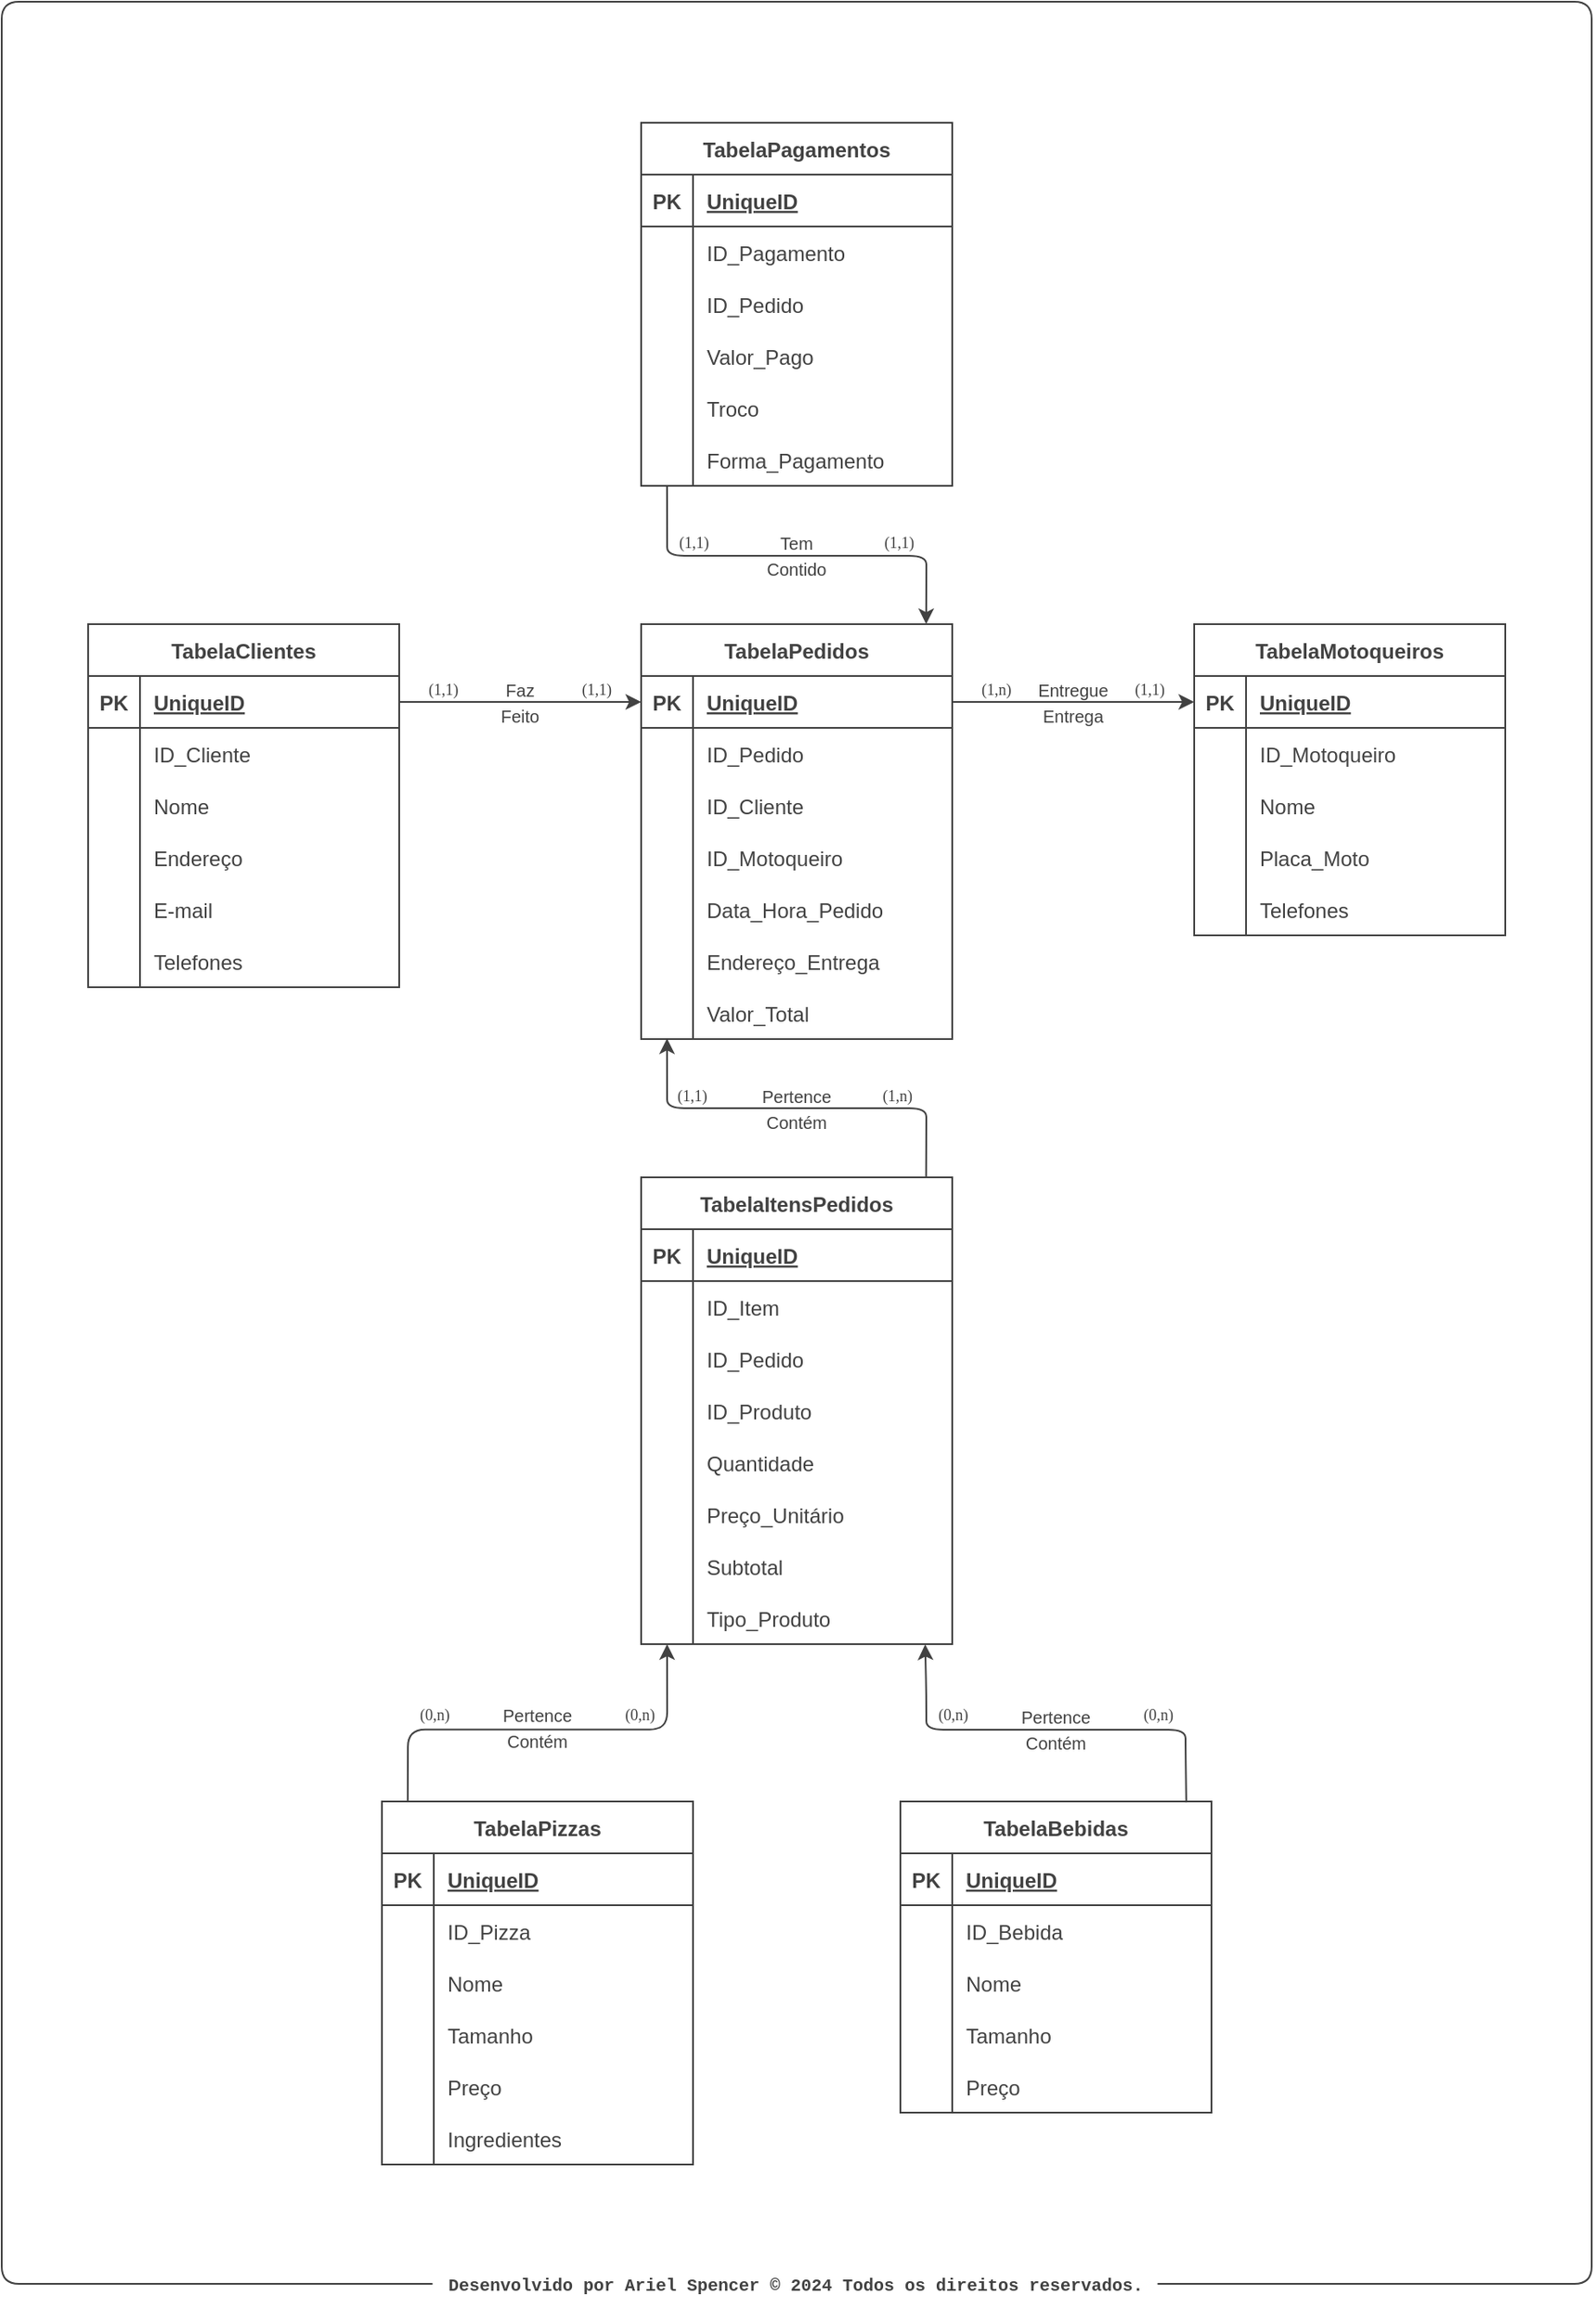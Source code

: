 <mxfile>
    <diagram id="pfe83U1tv4UcQ53a1Shp" name="Página-1">
        <mxGraphModel dx="304" dy="172" grid="1" gridSize="10" guides="1" tooltips="1" connect="1" arrows="1" fold="1" page="1" pageScale="1" pageWidth="1600" pageHeight="900" background="#ffffff" math="0" shadow="0">
            <root>
                <mxCell id="0"/>
                <mxCell id="1" parent="0"/>
                <mxCell id="167" value="TabelaPedidos" style="shape=table;startSize=30;container=1;collapsible=1;childLayout=tableLayout;fixedRows=1;rowLines=0;fontStyle=1;align=center;resizeLast=1;strokeColor=#424242;fillColor=#FFFFFF;fontColor=#424242;" parent="1" vertex="1">
                    <mxGeometry x="710" y="620.02" width="180" height="240" as="geometry">
                        <mxRectangle x="890" y="420" width="70" height="30" as="alternateBounds"/>
                    </mxGeometry>
                </mxCell>
                <mxCell id="168" value="" style="shape=tableRow;horizontal=0;startSize=0;swimlaneHead=0;swimlaneBody=0;fillColor=none;collapsible=0;dropTarget=0;points=[[0,0.5],[1,0.5]];portConstraint=eastwest;top=0;left=0;right=0;bottom=1;strokeColor=#424242;" parent="167" vertex="1">
                    <mxGeometry y="30" width="180" height="30" as="geometry"/>
                </mxCell>
                <mxCell id="169" value="PK" style="shape=partialRectangle;connectable=0;fillColor=none;top=0;left=0;bottom=0;right=0;fontStyle=1;overflow=hidden;strokeColor=#424242;fontColor=#424242;" parent="168" vertex="1">
                    <mxGeometry width="30" height="30" as="geometry">
                        <mxRectangle width="30" height="30" as="alternateBounds"/>
                    </mxGeometry>
                </mxCell>
                <mxCell id="170" value="UniqueID" style="shape=partialRectangle;connectable=0;fillColor=none;top=0;left=0;bottom=0;right=0;align=left;spacingLeft=6;fontStyle=5;overflow=hidden;strokeColor=#424242;fontColor=#424242;" parent="168" vertex="1">
                    <mxGeometry x="30" width="150" height="30" as="geometry">
                        <mxRectangle width="150" height="30" as="alternateBounds"/>
                    </mxGeometry>
                </mxCell>
                <mxCell id="171" value="" style="shape=tableRow;horizontal=0;startSize=0;swimlaneHead=0;swimlaneBody=0;fillColor=none;collapsible=0;dropTarget=0;points=[[0,0.5],[1,0.5]];portConstraint=eastwest;top=0;left=0;right=0;bottom=0;strokeColor=#424242;" parent="167" vertex="1">
                    <mxGeometry y="60" width="180" height="30" as="geometry"/>
                </mxCell>
                <mxCell id="172" value="" style="shape=partialRectangle;connectable=0;fillColor=none;top=0;left=0;bottom=0;right=0;editable=1;overflow=hidden;strokeColor=#424242;fontColor=#424242;" parent="171" vertex="1">
                    <mxGeometry width="30" height="30" as="geometry">
                        <mxRectangle width="30" height="30" as="alternateBounds"/>
                    </mxGeometry>
                </mxCell>
                <mxCell id="173" value="ID_Pedido" style="shape=partialRectangle;connectable=0;fillColor=none;top=0;left=0;bottom=0;right=0;align=left;spacingLeft=6;overflow=hidden;strokeColor=#424242;fontColor=#424242;" parent="171" vertex="1">
                    <mxGeometry x="30" width="150" height="30" as="geometry">
                        <mxRectangle width="150" height="30" as="alternateBounds"/>
                    </mxGeometry>
                </mxCell>
                <mxCell id="174" value="" style="shape=tableRow;horizontal=0;startSize=0;swimlaneHead=0;swimlaneBody=0;fillColor=none;collapsible=0;dropTarget=0;points=[[0,0.5],[1,0.5]];portConstraint=eastwest;top=0;left=0;right=0;bottom=0;strokeColor=#424242;" parent="167" vertex="1">
                    <mxGeometry y="90" width="180" height="30" as="geometry"/>
                </mxCell>
                <mxCell id="175" value="" style="shape=partialRectangle;connectable=0;fillColor=none;top=0;left=0;bottom=0;right=0;editable=1;overflow=hidden;strokeColor=#424242;fontColor=#424242;" parent="174" vertex="1">
                    <mxGeometry width="30" height="30" as="geometry">
                        <mxRectangle width="30" height="30" as="alternateBounds"/>
                    </mxGeometry>
                </mxCell>
                <mxCell id="176" value="ID_Cliente" style="shape=partialRectangle;connectable=0;fillColor=none;top=0;left=0;bottom=0;right=0;align=left;spacingLeft=6;overflow=hidden;strokeColor=#424242;fontColor=#424242;" parent="174" vertex="1">
                    <mxGeometry x="30" width="150" height="30" as="geometry">
                        <mxRectangle width="150" height="30" as="alternateBounds"/>
                    </mxGeometry>
                </mxCell>
                <mxCell id="177" value="" style="shape=tableRow;horizontal=0;startSize=0;swimlaneHead=0;swimlaneBody=0;fillColor=none;collapsible=0;dropTarget=0;points=[[0,0.5],[1,0.5]];portConstraint=eastwest;top=0;left=0;right=0;bottom=0;strokeColor=#424242;" parent="167" vertex="1">
                    <mxGeometry y="120" width="180" height="30" as="geometry"/>
                </mxCell>
                <mxCell id="178" value="" style="shape=partialRectangle;connectable=0;fillColor=none;top=0;left=0;bottom=0;right=0;editable=1;overflow=hidden;strokeColor=#424242;fontColor=#424242;" parent="177" vertex="1">
                    <mxGeometry width="30" height="30" as="geometry">
                        <mxRectangle width="30" height="30" as="alternateBounds"/>
                    </mxGeometry>
                </mxCell>
                <mxCell id="179" value="ID_Motoqueiro" style="shape=partialRectangle;connectable=0;fillColor=none;top=0;left=0;bottom=0;right=0;align=left;spacingLeft=6;overflow=hidden;strokeColor=#424242;fontColor=#424242;" parent="177" vertex="1">
                    <mxGeometry x="30" width="150" height="30" as="geometry">
                        <mxRectangle width="150" height="30" as="alternateBounds"/>
                    </mxGeometry>
                </mxCell>
                <mxCell id="180" style="shape=tableRow;horizontal=0;startSize=0;swimlaneHead=0;swimlaneBody=0;fillColor=none;collapsible=0;dropTarget=0;points=[[0,0.5],[1,0.5]];portConstraint=eastwest;top=0;left=0;right=0;bottom=0;strokeColor=#424242;" parent="167" vertex="1">
                    <mxGeometry y="150" width="180" height="30" as="geometry"/>
                </mxCell>
                <mxCell id="181" style="shape=partialRectangle;connectable=0;fillColor=none;top=0;left=0;bottom=0;right=0;editable=1;overflow=hidden;strokeColor=#424242;fontColor=#424242;" parent="180" vertex="1">
                    <mxGeometry width="30" height="30" as="geometry">
                        <mxRectangle width="30" height="30" as="alternateBounds"/>
                    </mxGeometry>
                </mxCell>
                <mxCell id="182" value="Data_Hora_Pedido" style="shape=partialRectangle;connectable=0;fillColor=none;top=0;left=0;bottom=0;right=0;align=left;spacingLeft=6;overflow=hidden;strokeColor=#424242;fontColor=#424242;" parent="180" vertex="1">
                    <mxGeometry x="30" width="150" height="30" as="geometry">
                        <mxRectangle width="150" height="30" as="alternateBounds"/>
                    </mxGeometry>
                </mxCell>
                <mxCell id="183" style="shape=tableRow;horizontal=0;startSize=0;swimlaneHead=0;swimlaneBody=0;fillColor=none;collapsible=0;dropTarget=0;points=[[0,0.5],[1,0.5]];portConstraint=eastwest;top=0;left=0;right=0;bottom=0;strokeColor=#424242;" parent="167" vertex="1">
                    <mxGeometry y="180" width="180" height="30" as="geometry"/>
                </mxCell>
                <mxCell id="184" style="shape=partialRectangle;connectable=0;fillColor=none;top=0;left=0;bottom=0;right=0;editable=1;overflow=hidden;strokeColor=#424242;fontColor=#424242;" parent="183" vertex="1">
                    <mxGeometry width="30" height="30" as="geometry">
                        <mxRectangle width="30" height="30" as="alternateBounds"/>
                    </mxGeometry>
                </mxCell>
                <mxCell id="185" value="Endereço_Entrega" style="shape=partialRectangle;connectable=0;fillColor=none;top=0;left=0;bottom=0;right=0;align=left;spacingLeft=6;overflow=hidden;strokeColor=#424242;fontColor=#424242;" parent="183" vertex="1">
                    <mxGeometry x="30" width="150" height="30" as="geometry">
                        <mxRectangle width="150" height="30" as="alternateBounds"/>
                    </mxGeometry>
                </mxCell>
                <mxCell id="186" style="shape=tableRow;horizontal=0;startSize=0;swimlaneHead=0;swimlaneBody=0;fillColor=none;collapsible=0;dropTarget=0;points=[[0,0.5],[1,0.5]];portConstraint=eastwest;top=0;left=0;right=0;bottom=0;strokeColor=#424242;" parent="167" vertex="1">
                    <mxGeometry y="210" width="180" height="30" as="geometry"/>
                </mxCell>
                <mxCell id="187" style="shape=partialRectangle;connectable=0;fillColor=none;top=0;left=0;bottom=0;right=0;editable=1;overflow=hidden;strokeColor=#424242;fontColor=#424242;" parent="186" vertex="1">
                    <mxGeometry width="30" height="30" as="geometry">
                        <mxRectangle width="30" height="30" as="alternateBounds"/>
                    </mxGeometry>
                </mxCell>
                <mxCell id="188" value="Valor_Total" style="shape=partialRectangle;connectable=0;fillColor=none;top=0;left=0;bottom=0;right=0;align=left;spacingLeft=6;overflow=hidden;strokeColor=#424242;fontColor=#424242;" parent="186" vertex="1">
                    <mxGeometry x="30" width="150" height="30" as="geometry">
                        <mxRectangle width="150" height="30" as="alternateBounds"/>
                    </mxGeometry>
                </mxCell>
                <mxCell id="189" value="TabelaClientes" style="shape=table;startSize=30;container=1;collapsible=1;childLayout=tableLayout;fixedRows=1;rowLines=0;fontStyle=1;align=center;resizeLast=1;strokeColor=#424242;fillColor=#FFFFFF;fontColor=#424242;" parent="1" vertex="1">
                    <mxGeometry x="390" y="620.02" width="180" height="210" as="geometry">
                        <mxRectangle x="890" y="420" width="70" height="30" as="alternateBounds"/>
                    </mxGeometry>
                </mxCell>
                <mxCell id="190" value="" style="shape=tableRow;horizontal=0;startSize=0;swimlaneHead=0;swimlaneBody=0;fillColor=none;collapsible=0;dropTarget=0;points=[[0,0.5],[1,0.5]];portConstraint=eastwest;top=0;left=0;right=0;bottom=1;strokeColor=#424242;" parent="189" vertex="1">
                    <mxGeometry y="30" width="180" height="30" as="geometry"/>
                </mxCell>
                <mxCell id="191" value="PK" style="shape=partialRectangle;connectable=0;fillColor=none;top=0;left=0;bottom=0;right=0;fontStyle=1;overflow=hidden;strokeColor=#424242;fontColor=#424242;" parent="190" vertex="1">
                    <mxGeometry width="30" height="30" as="geometry">
                        <mxRectangle width="30" height="30" as="alternateBounds"/>
                    </mxGeometry>
                </mxCell>
                <mxCell id="192" value="UniqueID" style="shape=partialRectangle;connectable=0;fillColor=none;top=0;left=0;bottom=0;right=0;align=left;spacingLeft=6;fontStyle=5;overflow=hidden;strokeColor=#424242;fontColor=#424242;" parent="190" vertex="1">
                    <mxGeometry x="30" width="150" height="30" as="geometry">
                        <mxRectangle width="150" height="30" as="alternateBounds"/>
                    </mxGeometry>
                </mxCell>
                <mxCell id="193" value="" style="shape=tableRow;horizontal=0;startSize=0;swimlaneHead=0;swimlaneBody=0;fillColor=none;collapsible=0;dropTarget=0;points=[[0,0.5],[1,0.5]];portConstraint=eastwest;top=0;left=0;right=0;bottom=0;strokeColor=#424242;" parent="189" vertex="1">
                    <mxGeometry y="60" width="180" height="30" as="geometry"/>
                </mxCell>
                <mxCell id="194" value="" style="shape=partialRectangle;connectable=0;fillColor=none;top=0;left=0;bottom=0;right=0;editable=1;overflow=hidden;strokeColor=#424242;fontColor=#424242;" parent="193" vertex="1">
                    <mxGeometry width="30" height="30" as="geometry">
                        <mxRectangle width="30" height="30" as="alternateBounds"/>
                    </mxGeometry>
                </mxCell>
                <mxCell id="195" value="ID_Cliente" style="shape=partialRectangle;connectable=0;fillColor=none;top=0;left=0;bottom=0;right=0;align=left;spacingLeft=6;overflow=hidden;strokeColor=#424242;fontColor=#424242;" parent="193" vertex="1">
                    <mxGeometry x="30" width="150" height="30" as="geometry">
                        <mxRectangle width="150" height="30" as="alternateBounds"/>
                    </mxGeometry>
                </mxCell>
                <mxCell id="196" value="" style="shape=tableRow;horizontal=0;startSize=0;swimlaneHead=0;swimlaneBody=0;fillColor=none;collapsible=0;dropTarget=0;points=[[0,0.5],[1,0.5]];portConstraint=eastwest;top=0;left=0;right=0;bottom=0;strokeColor=#424242;" parent="189" vertex="1">
                    <mxGeometry y="90" width="180" height="30" as="geometry"/>
                </mxCell>
                <mxCell id="197" value="" style="shape=partialRectangle;connectable=0;fillColor=none;top=0;left=0;bottom=0;right=0;editable=1;overflow=hidden;strokeColor=#424242;fontColor=#424242;" parent="196" vertex="1">
                    <mxGeometry width="30" height="30" as="geometry">
                        <mxRectangle width="30" height="30" as="alternateBounds"/>
                    </mxGeometry>
                </mxCell>
                <mxCell id="198" value="Nome" style="shape=partialRectangle;connectable=0;fillColor=none;top=0;left=0;bottom=0;right=0;align=left;spacingLeft=6;overflow=hidden;strokeColor=#424242;fontColor=#424242;" parent="196" vertex="1">
                    <mxGeometry x="30" width="150" height="30" as="geometry">
                        <mxRectangle width="150" height="30" as="alternateBounds"/>
                    </mxGeometry>
                </mxCell>
                <mxCell id="199" value="" style="shape=tableRow;horizontal=0;startSize=0;swimlaneHead=0;swimlaneBody=0;fillColor=none;collapsible=0;dropTarget=0;points=[[0,0.5],[1,0.5]];portConstraint=eastwest;top=0;left=0;right=0;bottom=0;strokeColor=#424242;" parent="189" vertex="1">
                    <mxGeometry y="120" width="180" height="30" as="geometry"/>
                </mxCell>
                <mxCell id="200" value="" style="shape=partialRectangle;connectable=0;fillColor=none;top=0;left=0;bottom=0;right=0;editable=1;overflow=hidden;strokeColor=#424242;fontColor=#424242;" parent="199" vertex="1">
                    <mxGeometry width="30" height="30" as="geometry">
                        <mxRectangle width="30" height="30" as="alternateBounds"/>
                    </mxGeometry>
                </mxCell>
                <mxCell id="201" value="Endereço" style="shape=partialRectangle;connectable=0;fillColor=none;top=0;left=0;bottom=0;right=0;align=left;spacingLeft=6;overflow=hidden;strokeColor=#424242;fontColor=#424242;" parent="199" vertex="1">
                    <mxGeometry x="30" width="150" height="30" as="geometry">
                        <mxRectangle width="150" height="30" as="alternateBounds"/>
                    </mxGeometry>
                </mxCell>
                <mxCell id="202" style="shape=tableRow;horizontal=0;startSize=0;swimlaneHead=0;swimlaneBody=0;fillColor=none;collapsible=0;dropTarget=0;points=[[0,0.5],[1,0.5]];portConstraint=eastwest;top=0;left=0;right=0;bottom=0;strokeColor=#424242;" parent="189" vertex="1">
                    <mxGeometry y="150" width="180" height="30" as="geometry"/>
                </mxCell>
                <mxCell id="203" style="shape=partialRectangle;connectable=0;fillColor=none;top=0;left=0;bottom=0;right=0;editable=1;overflow=hidden;strokeColor=#424242;fontColor=#424242;" parent="202" vertex="1">
                    <mxGeometry width="30" height="30" as="geometry">
                        <mxRectangle width="30" height="30" as="alternateBounds"/>
                    </mxGeometry>
                </mxCell>
                <mxCell id="204" value="E-mail" style="shape=partialRectangle;connectable=0;fillColor=none;top=0;left=0;bottom=0;right=0;align=left;spacingLeft=6;overflow=hidden;strokeColor=#424242;fontColor=#424242;" parent="202" vertex="1">
                    <mxGeometry x="30" width="150" height="30" as="geometry">
                        <mxRectangle width="150" height="30" as="alternateBounds"/>
                    </mxGeometry>
                </mxCell>
                <mxCell id="205" style="shape=tableRow;horizontal=0;startSize=0;swimlaneHead=0;swimlaneBody=0;fillColor=none;collapsible=0;dropTarget=0;points=[[0,0.5],[1,0.5]];portConstraint=eastwest;top=0;left=0;right=0;bottom=0;strokeColor=#424242;" parent="189" vertex="1">
                    <mxGeometry y="180" width="180" height="30" as="geometry"/>
                </mxCell>
                <mxCell id="206" style="shape=partialRectangle;connectable=0;fillColor=none;top=0;left=0;bottom=0;right=0;editable=1;overflow=hidden;strokeColor=#424242;fontColor=#424242;" parent="205" vertex="1">
                    <mxGeometry width="30" height="30" as="geometry">
                        <mxRectangle width="30" height="30" as="alternateBounds"/>
                    </mxGeometry>
                </mxCell>
                <mxCell id="207" value="Telefones" style="shape=partialRectangle;connectable=0;fillColor=none;top=0;left=0;bottom=0;right=0;align=left;spacingLeft=6;overflow=hidden;strokeColor=#424242;fontColor=#424242;" parent="205" vertex="1">
                    <mxGeometry x="30" width="150" height="30" as="geometry">
                        <mxRectangle width="150" height="30" as="alternateBounds"/>
                    </mxGeometry>
                </mxCell>
                <mxCell id="208" value="TabelaMotoqueiros" style="shape=table;startSize=30;container=1;collapsible=1;childLayout=tableLayout;fixedRows=1;rowLines=0;fontStyle=1;align=center;resizeLast=1;strokeColor=#424242;fillColor=#FFFFFF;fontColor=#424242;" parent="1" vertex="1">
                    <mxGeometry x="1030" y="620.02" width="180" height="180" as="geometry">
                        <mxRectangle x="890" y="420" width="70" height="30" as="alternateBounds"/>
                    </mxGeometry>
                </mxCell>
                <mxCell id="209" value="" style="shape=tableRow;horizontal=0;startSize=0;swimlaneHead=0;swimlaneBody=0;fillColor=none;collapsible=0;dropTarget=0;points=[[0,0.5],[1,0.5]];portConstraint=eastwest;top=0;left=0;right=0;bottom=1;strokeColor=#424242;" parent="208" vertex="1">
                    <mxGeometry y="30" width="180" height="30" as="geometry"/>
                </mxCell>
                <mxCell id="210" value="PK" style="shape=partialRectangle;connectable=0;fillColor=none;top=0;left=0;bottom=0;right=0;fontStyle=1;overflow=hidden;strokeColor=#424242;fontColor=#424242;" parent="209" vertex="1">
                    <mxGeometry width="30" height="30" as="geometry">
                        <mxRectangle width="30" height="30" as="alternateBounds"/>
                    </mxGeometry>
                </mxCell>
                <mxCell id="211" value="UniqueID" style="shape=partialRectangle;connectable=0;fillColor=none;top=0;left=0;bottom=0;right=0;align=left;spacingLeft=6;fontStyle=5;overflow=hidden;strokeColor=#424242;fontColor=#424242;" parent="209" vertex="1">
                    <mxGeometry x="30" width="150" height="30" as="geometry">
                        <mxRectangle width="150" height="30" as="alternateBounds"/>
                    </mxGeometry>
                </mxCell>
                <mxCell id="212" value="" style="shape=tableRow;horizontal=0;startSize=0;swimlaneHead=0;swimlaneBody=0;fillColor=none;collapsible=0;dropTarget=0;points=[[0,0.5],[1,0.5]];portConstraint=eastwest;top=0;left=0;right=0;bottom=0;strokeColor=#424242;" parent="208" vertex="1">
                    <mxGeometry y="60" width="180" height="30" as="geometry"/>
                </mxCell>
                <mxCell id="213" value="" style="shape=partialRectangle;connectable=0;fillColor=none;top=0;left=0;bottom=0;right=0;editable=1;overflow=hidden;strokeColor=#424242;fontColor=#424242;" parent="212" vertex="1">
                    <mxGeometry width="30" height="30" as="geometry">
                        <mxRectangle width="30" height="30" as="alternateBounds"/>
                    </mxGeometry>
                </mxCell>
                <mxCell id="214" value="ID_Motoqueiro" style="shape=partialRectangle;connectable=0;fillColor=none;top=0;left=0;bottom=0;right=0;align=left;spacingLeft=6;overflow=hidden;strokeColor=#424242;fontColor=#424242;" parent="212" vertex="1">
                    <mxGeometry x="30" width="150" height="30" as="geometry">
                        <mxRectangle width="150" height="30" as="alternateBounds"/>
                    </mxGeometry>
                </mxCell>
                <mxCell id="215" value="" style="shape=tableRow;horizontal=0;startSize=0;swimlaneHead=0;swimlaneBody=0;fillColor=none;collapsible=0;dropTarget=0;points=[[0,0.5],[1,0.5]];portConstraint=eastwest;top=0;left=0;right=0;bottom=0;strokeColor=#424242;" parent="208" vertex="1">
                    <mxGeometry y="90" width="180" height="30" as="geometry"/>
                </mxCell>
                <mxCell id="216" value="" style="shape=partialRectangle;connectable=0;fillColor=none;top=0;left=0;bottom=0;right=0;editable=1;overflow=hidden;strokeColor=#424242;fontColor=#424242;" parent="215" vertex="1">
                    <mxGeometry width="30" height="30" as="geometry">
                        <mxRectangle width="30" height="30" as="alternateBounds"/>
                    </mxGeometry>
                </mxCell>
                <mxCell id="217" value="Nome" style="shape=partialRectangle;connectable=0;fillColor=none;top=0;left=0;bottom=0;right=0;align=left;spacingLeft=6;overflow=hidden;strokeColor=#424242;fontColor=#424242;" parent="215" vertex="1">
                    <mxGeometry x="30" width="150" height="30" as="geometry">
                        <mxRectangle width="150" height="30" as="alternateBounds"/>
                    </mxGeometry>
                </mxCell>
                <mxCell id="218" value="" style="shape=tableRow;horizontal=0;startSize=0;swimlaneHead=0;swimlaneBody=0;fillColor=none;collapsible=0;dropTarget=0;points=[[0,0.5],[1,0.5]];portConstraint=eastwest;top=0;left=0;right=0;bottom=0;strokeColor=#424242;" parent="208" vertex="1">
                    <mxGeometry y="120" width="180" height="30" as="geometry"/>
                </mxCell>
                <mxCell id="219" value="" style="shape=partialRectangle;connectable=0;fillColor=none;top=0;left=0;bottom=0;right=0;editable=1;overflow=hidden;strokeColor=#424242;fontColor=#424242;" parent="218" vertex="1">
                    <mxGeometry width="30" height="30" as="geometry">
                        <mxRectangle width="30" height="30" as="alternateBounds"/>
                    </mxGeometry>
                </mxCell>
                <mxCell id="220" value="Placa_Moto" style="shape=partialRectangle;connectable=0;fillColor=none;top=0;left=0;bottom=0;right=0;align=left;spacingLeft=6;overflow=hidden;strokeColor=#424242;fontColor=#424242;" parent="218" vertex="1">
                    <mxGeometry x="30" width="150" height="30" as="geometry">
                        <mxRectangle width="150" height="30" as="alternateBounds"/>
                    </mxGeometry>
                </mxCell>
                <mxCell id="221" style="shape=tableRow;horizontal=0;startSize=0;swimlaneHead=0;swimlaneBody=0;fillColor=none;collapsible=0;dropTarget=0;points=[[0,0.5],[1,0.5]];portConstraint=eastwest;top=0;left=0;right=0;bottom=0;strokeColor=#424242;" parent="208" vertex="1">
                    <mxGeometry y="150" width="180" height="30" as="geometry"/>
                </mxCell>
                <mxCell id="222" style="shape=partialRectangle;connectable=0;fillColor=none;top=0;left=0;bottom=0;right=0;editable=1;overflow=hidden;strokeColor=#424242;fontColor=#424242;" parent="221" vertex="1">
                    <mxGeometry width="30" height="30" as="geometry">
                        <mxRectangle width="30" height="30" as="alternateBounds"/>
                    </mxGeometry>
                </mxCell>
                <mxCell id="223" value="Telefones" style="shape=partialRectangle;connectable=0;fillColor=none;top=0;left=0;bottom=0;right=0;align=left;spacingLeft=6;overflow=hidden;strokeColor=#424242;fontColor=#424242;" parent="221" vertex="1">
                    <mxGeometry x="30" width="150" height="30" as="geometry">
                        <mxRectangle width="150" height="30" as="alternateBounds"/>
                    </mxGeometry>
                </mxCell>
                <mxCell id="224" value="TabelaPagamentos" style="shape=table;startSize=30;container=1;collapsible=1;childLayout=tableLayout;fixedRows=1;rowLines=0;fontStyle=1;align=center;resizeLast=1;strokeColor=#424242;fillColor=#FFFFFF;fontColor=#424242;" parent="1" vertex="1">
                    <mxGeometry x="710" y="330.02" width="180" height="210" as="geometry">
                        <mxRectangle x="890" y="420" width="70" height="30" as="alternateBounds"/>
                    </mxGeometry>
                </mxCell>
                <mxCell id="225" value="" style="shape=tableRow;horizontal=0;startSize=0;swimlaneHead=0;swimlaneBody=0;fillColor=none;collapsible=0;dropTarget=0;points=[[0,0.5],[1,0.5]];portConstraint=eastwest;top=0;left=0;right=0;bottom=1;strokeColor=#424242;" parent="224" vertex="1">
                    <mxGeometry y="30" width="180" height="30" as="geometry"/>
                </mxCell>
                <mxCell id="226" value="PK" style="shape=partialRectangle;connectable=0;fillColor=none;top=0;left=0;bottom=0;right=0;fontStyle=1;overflow=hidden;strokeColor=#424242;fontColor=#424242;" parent="225" vertex="1">
                    <mxGeometry width="30" height="30" as="geometry">
                        <mxRectangle width="30" height="30" as="alternateBounds"/>
                    </mxGeometry>
                </mxCell>
                <mxCell id="227" value="UniqueID" style="shape=partialRectangle;connectable=0;fillColor=none;top=0;left=0;bottom=0;right=0;align=left;spacingLeft=6;fontStyle=5;overflow=hidden;strokeColor=#424242;fontColor=#424242;" parent="225" vertex="1">
                    <mxGeometry x="30" width="150" height="30" as="geometry">
                        <mxRectangle width="150" height="30" as="alternateBounds"/>
                    </mxGeometry>
                </mxCell>
                <mxCell id="228" value="" style="shape=tableRow;horizontal=0;startSize=0;swimlaneHead=0;swimlaneBody=0;fillColor=none;collapsible=0;dropTarget=0;points=[[0,0.5],[1,0.5]];portConstraint=eastwest;top=0;left=0;right=0;bottom=0;strokeColor=#424242;" parent="224" vertex="1">
                    <mxGeometry y="60" width="180" height="30" as="geometry"/>
                </mxCell>
                <mxCell id="229" value="" style="shape=partialRectangle;connectable=0;fillColor=none;top=0;left=0;bottom=0;right=0;editable=1;overflow=hidden;strokeColor=#424242;fontColor=#424242;" parent="228" vertex="1">
                    <mxGeometry width="30" height="30" as="geometry">
                        <mxRectangle width="30" height="30" as="alternateBounds"/>
                    </mxGeometry>
                </mxCell>
                <mxCell id="230" value="ID_Pagamento" style="shape=partialRectangle;connectable=0;fillColor=none;top=0;left=0;bottom=0;right=0;align=left;spacingLeft=6;overflow=hidden;strokeColor=#424242;fontColor=#424242;" parent="228" vertex="1">
                    <mxGeometry x="30" width="150" height="30" as="geometry">
                        <mxRectangle width="150" height="30" as="alternateBounds"/>
                    </mxGeometry>
                </mxCell>
                <mxCell id="231" value="" style="shape=tableRow;horizontal=0;startSize=0;swimlaneHead=0;swimlaneBody=0;fillColor=none;collapsible=0;dropTarget=0;points=[[0,0.5],[1,0.5]];portConstraint=eastwest;top=0;left=0;right=0;bottom=0;strokeColor=#424242;" parent="224" vertex="1">
                    <mxGeometry y="90" width="180" height="30" as="geometry"/>
                </mxCell>
                <mxCell id="232" value="" style="shape=partialRectangle;connectable=0;fillColor=none;top=0;left=0;bottom=0;right=0;editable=1;overflow=hidden;strokeColor=#424242;fontColor=#424242;" parent="231" vertex="1">
                    <mxGeometry width="30" height="30" as="geometry">
                        <mxRectangle width="30" height="30" as="alternateBounds"/>
                    </mxGeometry>
                </mxCell>
                <mxCell id="233" value="ID_Pedido" style="shape=partialRectangle;connectable=0;fillColor=none;top=0;left=0;bottom=0;right=0;align=left;spacingLeft=6;overflow=hidden;strokeColor=#424242;fontColor=#424242;" parent="231" vertex="1">
                    <mxGeometry x="30" width="150" height="30" as="geometry">
                        <mxRectangle width="150" height="30" as="alternateBounds"/>
                    </mxGeometry>
                </mxCell>
                <mxCell id="234" value="" style="shape=tableRow;horizontal=0;startSize=0;swimlaneHead=0;swimlaneBody=0;fillColor=none;collapsible=0;dropTarget=0;points=[[0,0.5],[1,0.5]];portConstraint=eastwest;top=0;left=0;right=0;bottom=0;strokeColor=#424242;" parent="224" vertex="1">
                    <mxGeometry y="120" width="180" height="30" as="geometry"/>
                </mxCell>
                <mxCell id="235" value="" style="shape=partialRectangle;connectable=0;fillColor=none;top=0;left=0;bottom=0;right=0;editable=1;overflow=hidden;strokeColor=#424242;fontColor=#424242;" parent="234" vertex="1">
                    <mxGeometry width="30" height="30" as="geometry">
                        <mxRectangle width="30" height="30" as="alternateBounds"/>
                    </mxGeometry>
                </mxCell>
                <mxCell id="236" value="Valor_Pago" style="shape=partialRectangle;connectable=0;fillColor=none;top=0;left=0;bottom=0;right=0;align=left;spacingLeft=6;overflow=hidden;strokeColor=#424242;fontColor=#424242;" parent="234" vertex="1">
                    <mxGeometry x="30" width="150" height="30" as="geometry">
                        <mxRectangle width="150" height="30" as="alternateBounds"/>
                    </mxGeometry>
                </mxCell>
                <mxCell id="237" style="shape=tableRow;horizontal=0;startSize=0;swimlaneHead=0;swimlaneBody=0;fillColor=none;collapsible=0;dropTarget=0;points=[[0,0.5],[1,0.5]];portConstraint=eastwest;top=0;left=0;right=0;bottom=0;strokeColor=#424242;" parent="224" vertex="1">
                    <mxGeometry y="150" width="180" height="30" as="geometry"/>
                </mxCell>
                <mxCell id="238" style="shape=partialRectangle;connectable=0;fillColor=none;top=0;left=0;bottom=0;right=0;editable=1;overflow=hidden;strokeColor=#424242;fontColor=#424242;" parent="237" vertex="1">
                    <mxGeometry width="30" height="30" as="geometry">
                        <mxRectangle width="30" height="30" as="alternateBounds"/>
                    </mxGeometry>
                </mxCell>
                <mxCell id="239" value="Troco" style="shape=partialRectangle;connectable=0;fillColor=none;top=0;left=0;bottom=0;right=0;align=left;spacingLeft=6;overflow=hidden;strokeColor=#424242;fontColor=#424242;" parent="237" vertex="1">
                    <mxGeometry x="30" width="150" height="30" as="geometry">
                        <mxRectangle width="150" height="30" as="alternateBounds"/>
                    </mxGeometry>
                </mxCell>
                <mxCell id="240" style="shape=tableRow;horizontal=0;startSize=0;swimlaneHead=0;swimlaneBody=0;fillColor=none;collapsible=0;dropTarget=0;points=[[0,0.5],[1,0.5]];portConstraint=eastwest;top=0;left=0;right=0;bottom=0;strokeColor=#424242;" parent="224" vertex="1">
                    <mxGeometry y="180" width="180" height="30" as="geometry"/>
                </mxCell>
                <mxCell id="241" style="shape=partialRectangle;connectable=0;fillColor=none;top=0;left=0;bottom=0;right=0;editable=1;overflow=hidden;strokeColor=#424242;fontColor=#424242;" parent="240" vertex="1">
                    <mxGeometry width="30" height="30" as="geometry">
                        <mxRectangle width="30" height="30" as="alternateBounds"/>
                    </mxGeometry>
                </mxCell>
                <mxCell id="242" value="Forma_Pagamento" style="shape=partialRectangle;connectable=0;fillColor=none;top=0;left=0;bottom=0;right=0;align=left;spacingLeft=6;overflow=hidden;strokeColor=#424242;fontColor=#424242;" parent="240" vertex="1">
                    <mxGeometry x="30" width="150" height="30" as="geometry">
                        <mxRectangle width="150" height="30" as="alternateBounds"/>
                    </mxGeometry>
                </mxCell>
                <mxCell id="243" value="TabelaItensPedidos" style="shape=table;startSize=30;container=1;collapsible=1;childLayout=tableLayout;fixedRows=1;rowLines=0;fontStyle=1;align=center;resizeLast=1;strokeColor=#424242;fillColor=#FFFFFF;fontColor=#424242;" parent="1" vertex="1">
                    <mxGeometry x="710" y="940.02" width="180" height="270" as="geometry">
                        <mxRectangle x="890" y="420" width="70" height="30" as="alternateBounds"/>
                    </mxGeometry>
                </mxCell>
                <mxCell id="244" value="" style="shape=tableRow;horizontal=0;startSize=0;swimlaneHead=0;swimlaneBody=0;fillColor=none;collapsible=0;dropTarget=0;points=[[0,0.5],[1,0.5]];portConstraint=eastwest;top=0;left=0;right=0;bottom=1;strokeColor=#424242;" parent="243" vertex="1">
                    <mxGeometry y="30" width="180" height="30" as="geometry"/>
                </mxCell>
                <mxCell id="245" value="PK" style="shape=partialRectangle;connectable=0;fillColor=none;top=0;left=0;bottom=0;right=0;fontStyle=1;overflow=hidden;strokeColor=#424242;fontColor=#424242;" parent="244" vertex="1">
                    <mxGeometry width="30" height="30" as="geometry">
                        <mxRectangle width="30" height="30" as="alternateBounds"/>
                    </mxGeometry>
                </mxCell>
                <mxCell id="246" value="UniqueID" style="shape=partialRectangle;connectable=0;fillColor=none;top=0;left=0;bottom=0;right=0;align=left;spacingLeft=6;fontStyle=5;overflow=hidden;strokeColor=#424242;fontColor=#424242;" parent="244" vertex="1">
                    <mxGeometry x="30" width="150" height="30" as="geometry">
                        <mxRectangle width="150" height="30" as="alternateBounds"/>
                    </mxGeometry>
                </mxCell>
                <mxCell id="247" value="" style="shape=tableRow;horizontal=0;startSize=0;swimlaneHead=0;swimlaneBody=0;fillColor=none;collapsible=0;dropTarget=0;points=[[0,0.5],[1,0.5]];portConstraint=eastwest;top=0;left=0;right=0;bottom=0;strokeColor=#424242;" parent="243" vertex="1">
                    <mxGeometry y="60" width="180" height="30" as="geometry"/>
                </mxCell>
                <mxCell id="248" value="" style="shape=partialRectangle;connectable=0;fillColor=none;top=0;left=0;bottom=0;right=0;editable=1;overflow=hidden;strokeColor=#424242;fontColor=#424242;" parent="247" vertex="1">
                    <mxGeometry width="30" height="30" as="geometry">
                        <mxRectangle width="30" height="30" as="alternateBounds"/>
                    </mxGeometry>
                </mxCell>
                <mxCell id="249" value="ID_Item" style="shape=partialRectangle;connectable=0;fillColor=none;top=0;left=0;bottom=0;right=0;align=left;spacingLeft=6;overflow=hidden;strokeColor=#424242;fontColor=#424242;" parent="247" vertex="1">
                    <mxGeometry x="30" width="150" height="30" as="geometry">
                        <mxRectangle width="150" height="30" as="alternateBounds"/>
                    </mxGeometry>
                </mxCell>
                <mxCell id="250" value="" style="shape=tableRow;horizontal=0;startSize=0;swimlaneHead=0;swimlaneBody=0;fillColor=none;collapsible=0;dropTarget=0;points=[[0,0.5],[1,0.5]];portConstraint=eastwest;top=0;left=0;right=0;bottom=0;strokeColor=#424242;" parent="243" vertex="1">
                    <mxGeometry y="90" width="180" height="30" as="geometry"/>
                </mxCell>
                <mxCell id="251" value="" style="shape=partialRectangle;connectable=0;fillColor=none;top=0;left=0;bottom=0;right=0;editable=1;overflow=hidden;strokeColor=#424242;fontColor=#424242;" parent="250" vertex="1">
                    <mxGeometry width="30" height="30" as="geometry">
                        <mxRectangle width="30" height="30" as="alternateBounds"/>
                    </mxGeometry>
                </mxCell>
                <mxCell id="252" value="ID_Pedido" style="shape=partialRectangle;connectable=0;fillColor=none;top=0;left=0;bottom=0;right=0;align=left;spacingLeft=6;overflow=hidden;strokeColor=#424242;fontColor=#424242;" parent="250" vertex="1">
                    <mxGeometry x="30" width="150" height="30" as="geometry">
                        <mxRectangle width="150" height="30" as="alternateBounds"/>
                    </mxGeometry>
                </mxCell>
                <mxCell id="253" value="" style="shape=tableRow;horizontal=0;startSize=0;swimlaneHead=0;swimlaneBody=0;fillColor=none;collapsible=0;dropTarget=0;points=[[0,0.5],[1,0.5]];portConstraint=eastwest;top=0;left=0;right=0;bottom=0;strokeColor=#424242;" parent="243" vertex="1">
                    <mxGeometry y="120" width="180" height="30" as="geometry"/>
                </mxCell>
                <mxCell id="254" value="" style="shape=partialRectangle;connectable=0;fillColor=none;top=0;left=0;bottom=0;right=0;editable=1;overflow=hidden;strokeColor=#424242;fontColor=#424242;" parent="253" vertex="1">
                    <mxGeometry width="30" height="30" as="geometry">
                        <mxRectangle width="30" height="30" as="alternateBounds"/>
                    </mxGeometry>
                </mxCell>
                <mxCell id="255" value="ID_Produto" style="shape=partialRectangle;connectable=0;fillColor=none;top=0;left=0;bottom=0;right=0;align=left;spacingLeft=6;overflow=hidden;strokeColor=#424242;fontColor=#424242;" parent="253" vertex="1">
                    <mxGeometry x="30" width="150" height="30" as="geometry">
                        <mxRectangle width="150" height="30" as="alternateBounds"/>
                    </mxGeometry>
                </mxCell>
                <mxCell id="256" style="shape=tableRow;horizontal=0;startSize=0;swimlaneHead=0;swimlaneBody=0;fillColor=none;collapsible=0;dropTarget=0;points=[[0,0.5],[1,0.5]];portConstraint=eastwest;top=0;left=0;right=0;bottom=0;strokeColor=#424242;" parent="243" vertex="1">
                    <mxGeometry y="150" width="180" height="30" as="geometry"/>
                </mxCell>
                <mxCell id="257" style="shape=partialRectangle;connectable=0;fillColor=none;top=0;left=0;bottom=0;right=0;editable=1;overflow=hidden;strokeColor=#424242;fontColor=#424242;" parent="256" vertex="1">
                    <mxGeometry width="30" height="30" as="geometry">
                        <mxRectangle width="30" height="30" as="alternateBounds"/>
                    </mxGeometry>
                </mxCell>
                <mxCell id="258" value="Quantidade" style="shape=partialRectangle;connectable=0;fillColor=none;top=0;left=0;bottom=0;right=0;align=left;spacingLeft=6;overflow=hidden;strokeColor=#424242;fontColor=#424242;" parent="256" vertex="1">
                    <mxGeometry x="30" width="150" height="30" as="geometry">
                        <mxRectangle width="150" height="30" as="alternateBounds"/>
                    </mxGeometry>
                </mxCell>
                <mxCell id="259" style="shape=tableRow;horizontal=0;startSize=0;swimlaneHead=0;swimlaneBody=0;fillColor=none;collapsible=0;dropTarget=0;points=[[0,0.5],[1,0.5]];portConstraint=eastwest;top=0;left=0;right=0;bottom=0;strokeColor=#424242;" parent="243" vertex="1">
                    <mxGeometry y="180" width="180" height="30" as="geometry"/>
                </mxCell>
                <mxCell id="260" style="shape=partialRectangle;connectable=0;fillColor=none;top=0;left=0;bottom=0;right=0;editable=1;overflow=hidden;strokeColor=#424242;fontColor=#424242;" parent="259" vertex="1">
                    <mxGeometry width="30" height="30" as="geometry">
                        <mxRectangle width="30" height="30" as="alternateBounds"/>
                    </mxGeometry>
                </mxCell>
                <mxCell id="261" value="Preço_Unitário" style="shape=partialRectangle;connectable=0;fillColor=none;top=0;left=0;bottom=0;right=0;align=left;spacingLeft=6;overflow=hidden;strokeColor=#424242;fontColor=#424242;" parent="259" vertex="1">
                    <mxGeometry x="30" width="150" height="30" as="geometry">
                        <mxRectangle width="150" height="30" as="alternateBounds"/>
                    </mxGeometry>
                </mxCell>
                <mxCell id="262" style="shape=tableRow;horizontal=0;startSize=0;swimlaneHead=0;swimlaneBody=0;fillColor=none;collapsible=0;dropTarget=0;points=[[0,0.5],[1,0.5]];portConstraint=eastwest;top=0;left=0;right=0;bottom=0;strokeColor=#424242;" parent="243" vertex="1">
                    <mxGeometry y="210" width="180" height="30" as="geometry"/>
                </mxCell>
                <mxCell id="263" style="shape=partialRectangle;connectable=0;fillColor=none;top=0;left=0;bottom=0;right=0;editable=1;overflow=hidden;strokeColor=#424242;fontColor=#424242;" parent="262" vertex="1">
                    <mxGeometry width="30" height="30" as="geometry">
                        <mxRectangle width="30" height="30" as="alternateBounds"/>
                    </mxGeometry>
                </mxCell>
                <mxCell id="264" value="Subtotal" style="shape=partialRectangle;connectable=0;fillColor=none;top=0;left=0;bottom=0;right=0;align=left;spacingLeft=6;overflow=hidden;strokeColor=#424242;fontColor=#424242;" parent="262" vertex="1">
                    <mxGeometry x="30" width="150" height="30" as="geometry">
                        <mxRectangle width="150" height="30" as="alternateBounds"/>
                    </mxGeometry>
                </mxCell>
                <mxCell id="265" style="shape=tableRow;horizontal=0;startSize=0;swimlaneHead=0;swimlaneBody=0;fillColor=none;collapsible=0;dropTarget=0;points=[[0,0.5],[1,0.5]];portConstraint=eastwest;top=0;left=0;right=0;bottom=0;strokeColor=#424242;" parent="243" vertex="1">
                    <mxGeometry y="240" width="180" height="30" as="geometry"/>
                </mxCell>
                <mxCell id="266" style="shape=partialRectangle;connectable=0;fillColor=none;top=0;left=0;bottom=0;right=0;editable=1;overflow=hidden;strokeColor=#424242;fontColor=#424242;" parent="265" vertex="1">
                    <mxGeometry width="30" height="30" as="geometry">
                        <mxRectangle width="30" height="30" as="alternateBounds"/>
                    </mxGeometry>
                </mxCell>
                <mxCell id="267" value="Tipo_Produto" style="shape=partialRectangle;connectable=0;fillColor=none;top=0;left=0;bottom=0;right=0;align=left;spacingLeft=6;overflow=hidden;strokeColor=#424242;fontColor=#424242;" parent="265" vertex="1">
                    <mxGeometry x="30" width="150" height="30" as="geometry">
                        <mxRectangle width="150" height="30" as="alternateBounds"/>
                    </mxGeometry>
                </mxCell>
                <mxCell id="268" value="TabelaPizzas" style="shape=table;startSize=30;container=1;collapsible=1;childLayout=tableLayout;fixedRows=1;rowLines=0;fontStyle=1;align=center;resizeLast=1;strokeColor=#424242;fillColor=#FFFFFF;fontColor=#424242;" parent="1" vertex="1">
                    <mxGeometry x="560" y="1301.02" width="180" height="210" as="geometry">
                        <mxRectangle x="890" y="420" width="70" height="30" as="alternateBounds"/>
                    </mxGeometry>
                </mxCell>
                <mxCell id="269" value="" style="shape=tableRow;horizontal=0;startSize=0;swimlaneHead=0;swimlaneBody=0;fillColor=none;collapsible=0;dropTarget=0;points=[[0,0.5],[1,0.5]];portConstraint=eastwest;top=0;left=0;right=0;bottom=1;strokeColor=#424242;" parent="268" vertex="1">
                    <mxGeometry y="30" width="180" height="30" as="geometry"/>
                </mxCell>
                <mxCell id="270" value="PK" style="shape=partialRectangle;connectable=0;fillColor=none;top=0;left=0;bottom=0;right=0;fontStyle=1;overflow=hidden;strokeColor=#424242;fontColor=#424242;" parent="269" vertex="1">
                    <mxGeometry width="30" height="30" as="geometry">
                        <mxRectangle width="30" height="30" as="alternateBounds"/>
                    </mxGeometry>
                </mxCell>
                <mxCell id="271" value="UniqueID" style="shape=partialRectangle;connectable=0;fillColor=none;top=0;left=0;bottom=0;right=0;align=left;spacingLeft=6;fontStyle=5;overflow=hidden;strokeColor=#424242;fontColor=#424242;" parent="269" vertex="1">
                    <mxGeometry x="30" width="150" height="30" as="geometry">
                        <mxRectangle width="150" height="30" as="alternateBounds"/>
                    </mxGeometry>
                </mxCell>
                <mxCell id="272" value="" style="shape=tableRow;horizontal=0;startSize=0;swimlaneHead=0;swimlaneBody=0;fillColor=none;collapsible=0;dropTarget=0;points=[[0,0.5],[1,0.5]];portConstraint=eastwest;top=0;left=0;right=0;bottom=0;strokeColor=#424242;" parent="268" vertex="1">
                    <mxGeometry y="60" width="180" height="30" as="geometry"/>
                </mxCell>
                <mxCell id="273" value="" style="shape=partialRectangle;connectable=0;fillColor=none;top=0;left=0;bottom=0;right=0;editable=1;overflow=hidden;strokeColor=#424242;fontColor=#424242;" parent="272" vertex="1">
                    <mxGeometry width="30" height="30" as="geometry">
                        <mxRectangle width="30" height="30" as="alternateBounds"/>
                    </mxGeometry>
                </mxCell>
                <mxCell id="274" value="ID_Pizza" style="shape=partialRectangle;connectable=0;fillColor=none;top=0;left=0;bottom=0;right=0;align=left;spacingLeft=6;overflow=hidden;strokeColor=#424242;fontColor=#424242;" parent="272" vertex="1">
                    <mxGeometry x="30" width="150" height="30" as="geometry">
                        <mxRectangle width="150" height="30" as="alternateBounds"/>
                    </mxGeometry>
                </mxCell>
                <mxCell id="275" value="" style="shape=tableRow;horizontal=0;startSize=0;swimlaneHead=0;swimlaneBody=0;fillColor=none;collapsible=0;dropTarget=0;points=[[0,0.5],[1,0.5]];portConstraint=eastwest;top=0;left=0;right=0;bottom=0;strokeColor=#424242;" parent="268" vertex="1">
                    <mxGeometry y="90" width="180" height="30" as="geometry"/>
                </mxCell>
                <mxCell id="276" value="" style="shape=partialRectangle;connectable=0;fillColor=none;top=0;left=0;bottom=0;right=0;editable=1;overflow=hidden;strokeColor=#424242;fontColor=#424242;" parent="275" vertex="1">
                    <mxGeometry width="30" height="30" as="geometry">
                        <mxRectangle width="30" height="30" as="alternateBounds"/>
                    </mxGeometry>
                </mxCell>
                <mxCell id="277" value="Nome" style="shape=partialRectangle;connectable=0;fillColor=none;top=0;left=0;bottom=0;right=0;align=left;spacingLeft=6;overflow=hidden;strokeColor=#424242;fontColor=#424242;" parent="275" vertex="1">
                    <mxGeometry x="30" width="150" height="30" as="geometry">
                        <mxRectangle width="150" height="30" as="alternateBounds"/>
                    </mxGeometry>
                </mxCell>
                <mxCell id="278" value="" style="shape=tableRow;horizontal=0;startSize=0;swimlaneHead=0;swimlaneBody=0;fillColor=none;collapsible=0;dropTarget=0;points=[[0,0.5],[1,0.5]];portConstraint=eastwest;top=0;left=0;right=0;bottom=0;strokeColor=#424242;" parent="268" vertex="1">
                    <mxGeometry y="120" width="180" height="30" as="geometry"/>
                </mxCell>
                <mxCell id="279" value="" style="shape=partialRectangle;connectable=0;fillColor=none;top=0;left=0;bottom=0;right=0;editable=1;overflow=hidden;strokeColor=#424242;fontColor=#424242;" parent="278" vertex="1">
                    <mxGeometry width="30" height="30" as="geometry">
                        <mxRectangle width="30" height="30" as="alternateBounds"/>
                    </mxGeometry>
                </mxCell>
                <mxCell id="280" value="Tamanho" style="shape=partialRectangle;connectable=0;fillColor=none;top=0;left=0;bottom=0;right=0;align=left;spacingLeft=6;overflow=hidden;strokeColor=#424242;fontColor=#424242;" parent="278" vertex="1">
                    <mxGeometry x="30" width="150" height="30" as="geometry">
                        <mxRectangle width="150" height="30" as="alternateBounds"/>
                    </mxGeometry>
                </mxCell>
                <mxCell id="281" style="shape=tableRow;horizontal=0;startSize=0;swimlaneHead=0;swimlaneBody=0;fillColor=none;collapsible=0;dropTarget=0;points=[[0,0.5],[1,0.5]];portConstraint=eastwest;top=0;left=0;right=0;bottom=0;strokeColor=#424242;" parent="268" vertex="1">
                    <mxGeometry y="150" width="180" height="30" as="geometry"/>
                </mxCell>
                <mxCell id="282" style="shape=partialRectangle;connectable=0;fillColor=none;top=0;left=0;bottom=0;right=0;editable=1;overflow=hidden;strokeColor=#424242;fontColor=#424242;" parent="281" vertex="1">
                    <mxGeometry width="30" height="30" as="geometry">
                        <mxRectangle width="30" height="30" as="alternateBounds"/>
                    </mxGeometry>
                </mxCell>
                <mxCell id="283" value="Preço" style="shape=partialRectangle;connectable=0;fillColor=none;top=0;left=0;bottom=0;right=0;align=left;spacingLeft=6;overflow=hidden;strokeColor=#424242;fontColor=#424242;" parent="281" vertex="1">
                    <mxGeometry x="30" width="150" height="30" as="geometry">
                        <mxRectangle width="150" height="30" as="alternateBounds"/>
                    </mxGeometry>
                </mxCell>
                <mxCell id="284" style="shape=tableRow;horizontal=0;startSize=0;swimlaneHead=0;swimlaneBody=0;fillColor=none;collapsible=0;dropTarget=0;points=[[0,0.5],[1,0.5]];portConstraint=eastwest;top=0;left=0;right=0;bottom=0;strokeColor=#424242;" parent="268" vertex="1">
                    <mxGeometry y="180" width="180" height="30" as="geometry"/>
                </mxCell>
                <mxCell id="285" style="shape=partialRectangle;connectable=0;fillColor=none;top=0;left=0;bottom=0;right=0;editable=1;overflow=hidden;strokeColor=#424242;fontColor=#424242;" parent="284" vertex="1">
                    <mxGeometry width="30" height="30" as="geometry">
                        <mxRectangle width="30" height="30" as="alternateBounds"/>
                    </mxGeometry>
                </mxCell>
                <mxCell id="286" value="Ingredientes" style="shape=partialRectangle;connectable=0;fillColor=none;top=0;left=0;bottom=0;right=0;align=left;spacingLeft=6;overflow=hidden;strokeColor=#424242;fontColor=#424242;" parent="284" vertex="1">
                    <mxGeometry x="30" width="150" height="30" as="geometry">
                        <mxRectangle width="150" height="30" as="alternateBounds"/>
                    </mxGeometry>
                </mxCell>
                <mxCell id="287" value="TabelaBebidas" style="shape=table;startSize=30;container=1;collapsible=1;childLayout=tableLayout;fixedRows=1;rowLines=0;fontStyle=1;align=center;resizeLast=1;strokeColor=#424242;fillColor=#FFFFFF;fontColor=#424242;" parent="1" vertex="1">
                    <mxGeometry x="860" y="1301.02" width="180" height="180" as="geometry">
                        <mxRectangle x="890" y="420" width="70" height="30" as="alternateBounds"/>
                    </mxGeometry>
                </mxCell>
                <mxCell id="288" value="" style="shape=tableRow;horizontal=0;startSize=0;swimlaneHead=0;swimlaneBody=0;fillColor=none;collapsible=0;dropTarget=0;points=[[0,0.5],[1,0.5]];portConstraint=eastwest;top=0;left=0;right=0;bottom=1;strokeColor=#424242;" parent="287" vertex="1">
                    <mxGeometry y="30" width="180" height="30" as="geometry"/>
                </mxCell>
                <mxCell id="289" value="PK" style="shape=partialRectangle;connectable=0;fillColor=none;top=0;left=0;bottom=0;right=0;fontStyle=1;overflow=hidden;strokeColor=#424242;fontColor=#424242;" parent="288" vertex="1">
                    <mxGeometry width="30" height="30" as="geometry">
                        <mxRectangle width="30" height="30" as="alternateBounds"/>
                    </mxGeometry>
                </mxCell>
                <mxCell id="290" value="UniqueID" style="shape=partialRectangle;connectable=0;fillColor=none;top=0;left=0;bottom=0;right=0;align=left;spacingLeft=6;fontStyle=5;overflow=hidden;strokeColor=#424242;fontColor=#424242;" parent="288" vertex="1">
                    <mxGeometry x="30" width="150" height="30" as="geometry">
                        <mxRectangle width="150" height="30" as="alternateBounds"/>
                    </mxGeometry>
                </mxCell>
                <mxCell id="291" value="" style="shape=tableRow;horizontal=0;startSize=0;swimlaneHead=0;swimlaneBody=0;fillColor=none;collapsible=0;dropTarget=0;points=[[0,0.5],[1,0.5]];portConstraint=eastwest;top=0;left=0;right=0;bottom=0;strokeColor=#424242;" parent="287" vertex="1">
                    <mxGeometry y="60" width="180" height="30" as="geometry"/>
                </mxCell>
                <mxCell id="292" value="" style="shape=partialRectangle;connectable=0;fillColor=none;top=0;left=0;bottom=0;right=0;editable=1;overflow=hidden;strokeColor=#424242;fontColor=#424242;" parent="291" vertex="1">
                    <mxGeometry width="30" height="30" as="geometry">
                        <mxRectangle width="30" height="30" as="alternateBounds"/>
                    </mxGeometry>
                </mxCell>
                <mxCell id="293" value="ID_Bebida" style="shape=partialRectangle;connectable=0;fillColor=none;top=0;left=0;bottom=0;right=0;align=left;spacingLeft=6;overflow=hidden;strokeColor=#424242;fontColor=#424242;" parent="291" vertex="1">
                    <mxGeometry x="30" width="150" height="30" as="geometry">
                        <mxRectangle width="150" height="30" as="alternateBounds"/>
                    </mxGeometry>
                </mxCell>
                <mxCell id="294" value="" style="shape=tableRow;horizontal=0;startSize=0;swimlaneHead=0;swimlaneBody=0;fillColor=none;collapsible=0;dropTarget=0;points=[[0,0.5],[1,0.5]];portConstraint=eastwest;top=0;left=0;right=0;bottom=0;strokeColor=#424242;" parent="287" vertex="1">
                    <mxGeometry y="90" width="180" height="30" as="geometry"/>
                </mxCell>
                <mxCell id="295" value="" style="shape=partialRectangle;connectable=0;fillColor=none;top=0;left=0;bottom=0;right=0;editable=1;overflow=hidden;strokeColor=#424242;fontColor=#424242;" parent="294" vertex="1">
                    <mxGeometry width="30" height="30" as="geometry">
                        <mxRectangle width="30" height="30" as="alternateBounds"/>
                    </mxGeometry>
                </mxCell>
                <mxCell id="296" value="Nome" style="shape=partialRectangle;connectable=0;fillColor=none;top=0;left=0;bottom=0;right=0;align=left;spacingLeft=6;overflow=hidden;strokeColor=#424242;fontColor=#424242;" parent="294" vertex="1">
                    <mxGeometry x="30" width="150" height="30" as="geometry">
                        <mxRectangle width="150" height="30" as="alternateBounds"/>
                    </mxGeometry>
                </mxCell>
                <mxCell id="297" value="" style="shape=tableRow;horizontal=0;startSize=0;swimlaneHead=0;swimlaneBody=0;fillColor=none;collapsible=0;dropTarget=0;points=[[0,0.5],[1,0.5]];portConstraint=eastwest;top=0;left=0;right=0;bottom=0;strokeColor=#424242;" parent="287" vertex="1">
                    <mxGeometry y="120" width="180" height="30" as="geometry"/>
                </mxCell>
                <mxCell id="298" value="" style="shape=partialRectangle;connectable=0;fillColor=none;top=0;left=0;bottom=0;right=0;editable=1;overflow=hidden;strokeColor=#424242;fontColor=#424242;" parent="297" vertex="1">
                    <mxGeometry width="30" height="30" as="geometry">
                        <mxRectangle width="30" height="30" as="alternateBounds"/>
                    </mxGeometry>
                </mxCell>
                <mxCell id="299" value="Tamanho" style="shape=partialRectangle;connectable=0;fillColor=none;top=0;left=0;bottom=0;right=0;align=left;spacingLeft=6;overflow=hidden;strokeColor=#424242;fontColor=#424242;" parent="297" vertex="1">
                    <mxGeometry x="30" width="150" height="30" as="geometry">
                        <mxRectangle width="150" height="30" as="alternateBounds"/>
                    </mxGeometry>
                </mxCell>
                <mxCell id="300" style="shape=tableRow;horizontal=0;startSize=0;swimlaneHead=0;swimlaneBody=0;fillColor=none;collapsible=0;dropTarget=0;points=[[0,0.5],[1,0.5]];portConstraint=eastwest;top=0;left=0;right=0;bottom=0;strokeColor=#424242;" parent="287" vertex="1">
                    <mxGeometry y="150" width="180" height="30" as="geometry"/>
                </mxCell>
                <mxCell id="301" style="shape=partialRectangle;connectable=0;fillColor=none;top=0;left=0;bottom=0;right=0;editable=1;overflow=hidden;strokeColor=#424242;fontColor=#424242;" parent="300" vertex="1">
                    <mxGeometry width="30" height="30" as="geometry">
                        <mxRectangle width="30" height="30" as="alternateBounds"/>
                    </mxGeometry>
                </mxCell>
                <mxCell id="302" value="Preço" style="shape=partialRectangle;connectable=0;fillColor=none;top=0;left=0;bottom=0;right=0;align=left;spacingLeft=6;overflow=hidden;strokeColor=#424242;fontColor=#424242;" parent="300" vertex="1">
                    <mxGeometry x="30" width="150" height="30" as="geometry">
                        <mxRectangle width="150" height="30" as="alternateBounds"/>
                    </mxGeometry>
                </mxCell>
                <mxCell id="303" style="edgeStyle=none;html=1;entryX=0;entryY=0.5;entryDx=0;entryDy=0;strokeColor=#424242;exitX=1;exitY=0.5;exitDx=0;exitDy=0;" parent="1" source="168" target="209" edge="1">
                    <mxGeometry relative="1" as="geometry">
                        <Array as="points"/>
                    </mxGeometry>
                </mxCell>
                <mxCell id="304" value="Entregue" style="text;html=1;strokeColor=none;fillColor=none;align=center;verticalAlign=middle;whiteSpace=wrap;rounded=0;fontColor=#424242;fontSize=10;" parent="1" vertex="1">
                    <mxGeometry x="900" y="650.02" width="120" height="15" as="geometry"/>
                </mxCell>
                <mxCell id="305" value="Entrega" style="text;html=1;strokeColor=none;fillColor=none;align=center;verticalAlign=middle;whiteSpace=wrap;rounded=0;fontColor=#424242;fontSize=10;" parent="1" vertex="1">
                    <mxGeometry x="900" y="665.02" width="120" height="15" as="geometry"/>
                </mxCell>
                <mxCell id="306" style="edgeStyle=none;html=1;entryX=1;entryY=0.5;entryDx=0;entryDy=0;strokeColor=#424242;fontSize=10;fontColor=#424242;endArrow=none;endFill=0;startArrow=classic;startFill=1;exitX=0;exitY=0.5;exitDx=0;exitDy=0;" parent="1" source="168" target="190" edge="1">
                    <mxGeometry relative="1" as="geometry"/>
                </mxCell>
                <mxCell id="307" value="Faz" style="text;html=1;strokeColor=none;fillColor=none;align=center;verticalAlign=middle;whiteSpace=wrap;rounded=0;fontColor=#424242;fontSize=10;" parent="1" vertex="1">
                    <mxGeometry x="580" y="650.02" width="120" height="15" as="geometry"/>
                </mxCell>
                <mxCell id="308" value="Feito" style="text;html=1;strokeColor=none;fillColor=none;align=center;verticalAlign=middle;whiteSpace=wrap;rounded=0;fontColor=#424242;fontSize=10;" parent="1" vertex="1">
                    <mxGeometry x="580" y="665.02" width="120" height="15" as="geometry"/>
                </mxCell>
                <mxCell id="309" style="edgeStyle=none;html=1;strokeColor=#424242;fontSize=10;fontColor=#424242;startArrow=classic;startFill=1;endArrow=none;endFill=0;exitX=0.083;exitY=0.986;exitDx=0;exitDy=0;exitPerimeter=0;entryX=0.916;entryY=-0.002;entryDx=0;entryDy=0;entryPerimeter=0;" parent="1" source="186" target="243" edge="1">
                    <mxGeometry relative="1" as="geometry">
                        <mxPoint x="880" y="920.02" as="targetPoint"/>
                        <Array as="points">
                            <mxPoint x="725" y="880.02"/>
                            <mxPoint x="725" y="900.02"/>
                            <mxPoint x="875" y="900.02"/>
                            <mxPoint x="875" y="910.02"/>
                        </Array>
                    </mxGeometry>
                </mxCell>
                <mxCell id="310" value="Contém" style="text;html=1;strokeColor=none;fillColor=none;align=center;verticalAlign=middle;whiteSpace=wrap;rounded=0;fontColor=#424242;fontSize=10;" parent="1" vertex="1">
                    <mxGeometry x="740" y="900.02" width="120" height="15" as="geometry"/>
                </mxCell>
                <mxCell id="311" value="Pertence" style="text;html=1;strokeColor=none;fillColor=none;align=center;verticalAlign=middle;whiteSpace=wrap;rounded=0;fontColor=#424242;fontSize=10;" parent="1" vertex="1">
                    <mxGeometry x="740" y="885.02" width="120" height="15" as="geometry"/>
                </mxCell>
                <mxCell id="312" style="edgeStyle=none;html=1;strokeColor=#424242;fontSize=10;fontColor=#424242;startArrow=none;startFill=0;endArrow=classic;endFill=1;exitX=0.083;exitY=0.986;exitDx=0;exitDy=0;exitPerimeter=0;entryX=0.916;entryY=-0.002;entryDx=0;entryDy=0;entryPerimeter=0;" parent="1" edge="1">
                    <mxGeometry relative="1" as="geometry">
                        <mxPoint x="724.97" y="540.14" as="sourcePoint"/>
                        <mxPoint x="874.91" y="620.02" as="targetPoint"/>
                        <Array as="points">
                            <mxPoint x="725.03" y="560.56"/>
                            <mxPoint x="725.03" y="580.56"/>
                            <mxPoint x="875.03" y="580.56"/>
                            <mxPoint x="875.03" y="590.56"/>
                        </Array>
                    </mxGeometry>
                </mxCell>
                <mxCell id="313" value="Contido" style="text;html=1;strokeColor=none;fillColor=none;align=center;verticalAlign=middle;whiteSpace=wrap;rounded=0;fontColor=#424242;fontSize=10;" parent="1" vertex="1">
                    <mxGeometry x="740.03" y="580.56" width="120" height="15" as="geometry"/>
                </mxCell>
                <mxCell id="314" value="Tem" style="text;html=1;strokeColor=none;fillColor=none;align=center;verticalAlign=middle;whiteSpace=wrap;rounded=0;fontColor=#424242;fontSize=10;" parent="1" vertex="1">
                    <mxGeometry x="740.03" y="565.56" width="120" height="15" as="geometry"/>
                </mxCell>
                <mxCell id="315" style="edgeStyle=none;html=1;strokeColor=#424242;fontSize=10;fontColor=#424242;startArrow=classic;startFill=1;endArrow=none;endFill=0;exitX=0.913;exitY=1.004;exitDx=0;exitDy=0;exitPerimeter=0;entryX=0.919;entryY=0.003;entryDx=0;entryDy=0;entryPerimeter=0;" parent="1" source="265" target="287" edge="1">
                    <mxGeometry relative="1" as="geometry">
                        <mxPoint x="874.94" y="1219.02" as="sourcePoint"/>
                        <mxPoint x="1025" y="1300.02" as="targetPoint"/>
                        <Array as="points">
                            <mxPoint x="875" y="1239.44"/>
                            <mxPoint x="875" y="1259.44"/>
                            <mxPoint x="1025" y="1259.44"/>
                            <mxPoint x="1025" y="1269.44"/>
                        </Array>
                    </mxGeometry>
                </mxCell>
                <mxCell id="316" value="Contém" style="text;html=1;strokeColor=none;fillColor=none;align=center;verticalAlign=middle;whiteSpace=wrap;rounded=0;fontColor=#424242;fontSize=10;" parent="1" vertex="1">
                    <mxGeometry x="890" y="1259.44" width="120" height="15" as="geometry"/>
                </mxCell>
                <mxCell id="317" value="Pertence" style="text;html=1;strokeColor=none;fillColor=none;align=center;verticalAlign=middle;whiteSpace=wrap;rounded=0;fontColor=#424242;fontSize=10;" parent="1" vertex="1">
                    <mxGeometry x="890" y="1244.44" width="120" height="15" as="geometry"/>
                </mxCell>
                <mxCell id="318" style="edgeStyle=none;html=1;strokeColor=#424242;fontSize=10;fontColor=#424242;startArrow=none;startFill=0;endArrow=classic;endFill=1;exitX=0.083;exitY=0;exitDx=0;exitDy=0;exitPerimeter=0;" parent="1" source="268" edge="1">
                    <mxGeometry relative="1" as="geometry">
                        <mxPoint x="575" y="1300.02" as="sourcePoint"/>
                        <mxPoint x="725" y="1210.02" as="targetPoint"/>
                        <Array as="points">
                            <mxPoint x="575.06" y="1259.42"/>
                            <mxPoint x="725.06" y="1259.42"/>
                        </Array>
                    </mxGeometry>
                </mxCell>
                <mxCell id="319" value="Contém" style="text;html=1;strokeColor=none;fillColor=none;align=center;verticalAlign=middle;whiteSpace=wrap;rounded=0;fontColor=#424242;fontSize=10;" parent="1" vertex="1">
                    <mxGeometry x="590.06" y="1258.42" width="120" height="15" as="geometry"/>
                </mxCell>
                <mxCell id="320" value="Pertence" style="text;html=1;strokeColor=none;fillColor=none;align=center;verticalAlign=middle;whiteSpace=wrap;rounded=0;fontColor=#424242;fontSize=10;" parent="1" vertex="1">
                    <mxGeometry x="590.06" y="1243.42" width="120" height="15" as="geometry"/>
                </mxCell>
                <mxCell id="321" style="edgeStyle=orthogonalEdgeStyle;html=1;strokeColor=#424242;fontFamily=Courier New;fontSize=10;fontColor=#424242;endArrow=none;endFill=0;entryX=1;entryY=0.5;entryDx=0;entryDy=0;" parent="1" source="322" target="322" edge="1">
                    <mxGeometry relative="1" as="geometry">
                        <mxPoint x="1030.03" y="1580.02" as="targetPoint"/>
                        <Array as="points">
                            <mxPoint x="340" y="1580"/>
                            <mxPoint x="340" y="260"/>
                            <mxPoint x="1260" y="260"/>
                            <mxPoint x="1260" y="1580"/>
                        </Array>
                    </mxGeometry>
                </mxCell>
                <mxCell id="322" value="&lt;font style=&quot;font-size: 10px;&quot;&gt;Desenvolvido por Ariel Spencer © 2024 Todos os direitos reservados.&lt;/font&gt;" style="text;strokeColor=none;fillColor=none;html=1;fontSize=13;fontStyle=1;verticalAlign=middle;align=center;labelBackgroundColor=none;fontColor=#424242;fontFamily=Courier New;" parent="1" vertex="1">
                    <mxGeometry x="589.28" y="1560.02" width="419.5" height="40" as="geometry"/>
                </mxCell>
                <mxCell id="323" value="(1,1)" style="text;html=1;strokeColor=none;fillColor=none;align=left;verticalAlign=middle;whiteSpace=wrap;rounded=0;fontFamily=Tahoma;fontColor=#424242;fontSize=9;" vertex="1" parent="1">
                    <mxGeometry x="730" y="568.06" width="30" height="10" as="geometry"/>
                </mxCell>
                <mxCell id="324" value="(1,1)" style="text;html=1;strokeColor=none;fillColor=none;align=right;verticalAlign=middle;whiteSpace=wrap;rounded=0;fontFamily=Tahoma;fontColor=#424242;fontSize=9;" vertex="1" parent="1">
                    <mxGeometry x="840" y="568.06" width="30" height="10" as="geometry"/>
                </mxCell>
                <mxCell id="325" value="(1,1)" style="text;html=1;strokeColor=none;fillColor=none;align=left;verticalAlign=middle;whiteSpace=wrap;rounded=0;fontFamily=Tahoma;fontColor=#424242;fontSize=9;" vertex="1" parent="1">
                    <mxGeometry x="585" y="652.52" width="30" height="10" as="geometry"/>
                </mxCell>
                <mxCell id="326" value="(1,1)" style="text;html=1;strokeColor=none;fillColor=none;align=right;verticalAlign=middle;whiteSpace=wrap;rounded=0;fontFamily=Tahoma;fontColor=#424242;fontSize=9;" vertex="1" parent="1">
                    <mxGeometry x="665" y="652.52" width="30" height="10" as="geometry"/>
                </mxCell>
                <mxCell id="327" value="(1,1)" style="text;html=1;strokeColor=none;fillColor=none;align=right;verticalAlign=middle;whiteSpace=wrap;rounded=0;fontFamily=Tahoma;fontColor=#424242;fontSize=9;" vertex="1" parent="1">
                    <mxGeometry x="985" y="652.52" width="30" height="10" as="geometry"/>
                </mxCell>
                <mxCell id="328" value="(1,n)" style="text;html=1;strokeColor=none;fillColor=none;align=left;verticalAlign=middle;whiteSpace=wrap;rounded=0;fontFamily=Tahoma;fontColor=#424242;fontSize=9;" vertex="1" parent="1">
                    <mxGeometry x="905" y="652.52" width="30" height="10" as="geometry"/>
                </mxCell>
                <mxCell id="329" value="(1,1)" style="text;html=1;strokeColor=none;fillColor=none;align=left;verticalAlign=middle;whiteSpace=wrap;rounded=0;fontFamily=Tahoma;fontColor=#424242;fontSize=9;" vertex="1" parent="1">
                    <mxGeometry x="729.03" y="887.52" width="30" height="10" as="geometry"/>
                </mxCell>
                <mxCell id="330" value="(1,n)" style="text;html=1;strokeColor=none;fillColor=none;align=right;verticalAlign=middle;whiteSpace=wrap;rounded=0;fontFamily=Tahoma;fontColor=#424242;fontSize=9;" vertex="1" parent="1">
                    <mxGeometry x="839.03" y="887.52" width="30" height="10" as="geometry"/>
                </mxCell>
                <mxCell id="331" value="(0,n)" style="text;html=1;strokeColor=none;fillColor=none;align=left;verticalAlign=middle;whiteSpace=wrap;rounded=0;fontFamily=Tahoma;fontColor=#424242;fontSize=9;" vertex="1" parent="1">
                    <mxGeometry x="880" y="1245.92" width="30" height="10" as="geometry"/>
                </mxCell>
                <mxCell id="332" value="&lt;span style=&quot;text-align: left;&quot;&gt;(0,n)&lt;/span&gt;" style="text;html=1;strokeColor=none;fillColor=none;align=right;verticalAlign=middle;whiteSpace=wrap;rounded=0;fontFamily=Tahoma;fontColor=#424242;fontSize=9;" vertex="1" parent="1">
                    <mxGeometry x="990" y="1245.92" width="30" height="10" as="geometry"/>
                </mxCell>
                <mxCell id="333" value="(0,n)" style="text;html=1;strokeColor=none;fillColor=none;align=left;verticalAlign=middle;whiteSpace=wrap;rounded=0;fontFamily=Tahoma;fontColor=#424242;fontSize=9;" vertex="1" parent="1">
                    <mxGeometry x="580" y="1245.92" width="30" height="10" as="geometry"/>
                </mxCell>
                <mxCell id="334" value="&lt;span style=&quot;text-align: left;&quot;&gt;(0,n)&lt;/span&gt;" style="text;html=1;strokeColor=none;fillColor=none;align=right;verticalAlign=middle;whiteSpace=wrap;rounded=0;fontFamily=Tahoma;fontColor=#424242;fontSize=9;" vertex="1" parent="1">
                    <mxGeometry x="690" y="1245.92" width="30" height="10" as="geometry"/>
                </mxCell>
            </root>
        </mxGraphModel>
    </diagram>
</mxfile>